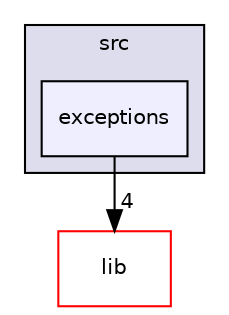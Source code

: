digraph "src/exceptions" {
  compound=true
  node [ fontsize="10", fontname="Helvetica"];
  edge [ labelfontsize="10", labelfontname="Helvetica"];
  subgraph clusterdir_68267d1309a1af8e8297ef4c3efbcdba {
    graph [ bgcolor="#ddddee", pencolor="black", label="src" fontname="Helvetica", fontsize="10", URL="dir_68267d1309a1af8e8297ef4c3efbcdba.html"]
  dir_6e33d6500a76933db4361f663e54ab12 [shape=box, label="exceptions", style="filled", fillcolor="#eeeeff", pencolor="black", URL="dir_6e33d6500a76933db4361f663e54ab12.html"];
  }
  dir_97aefd0d527b934f1d99a682da8fe6a9 [shape=box label="lib" fillcolor="white" style="filled" color="red" URL="dir_97aefd0d527b934f1d99a682da8fe6a9.html"];
  dir_6e33d6500a76933db4361f663e54ab12->dir_97aefd0d527b934f1d99a682da8fe6a9 [headlabel="4", labeldistance=1.5 headhref="dir_000007_000000.html"];
}
